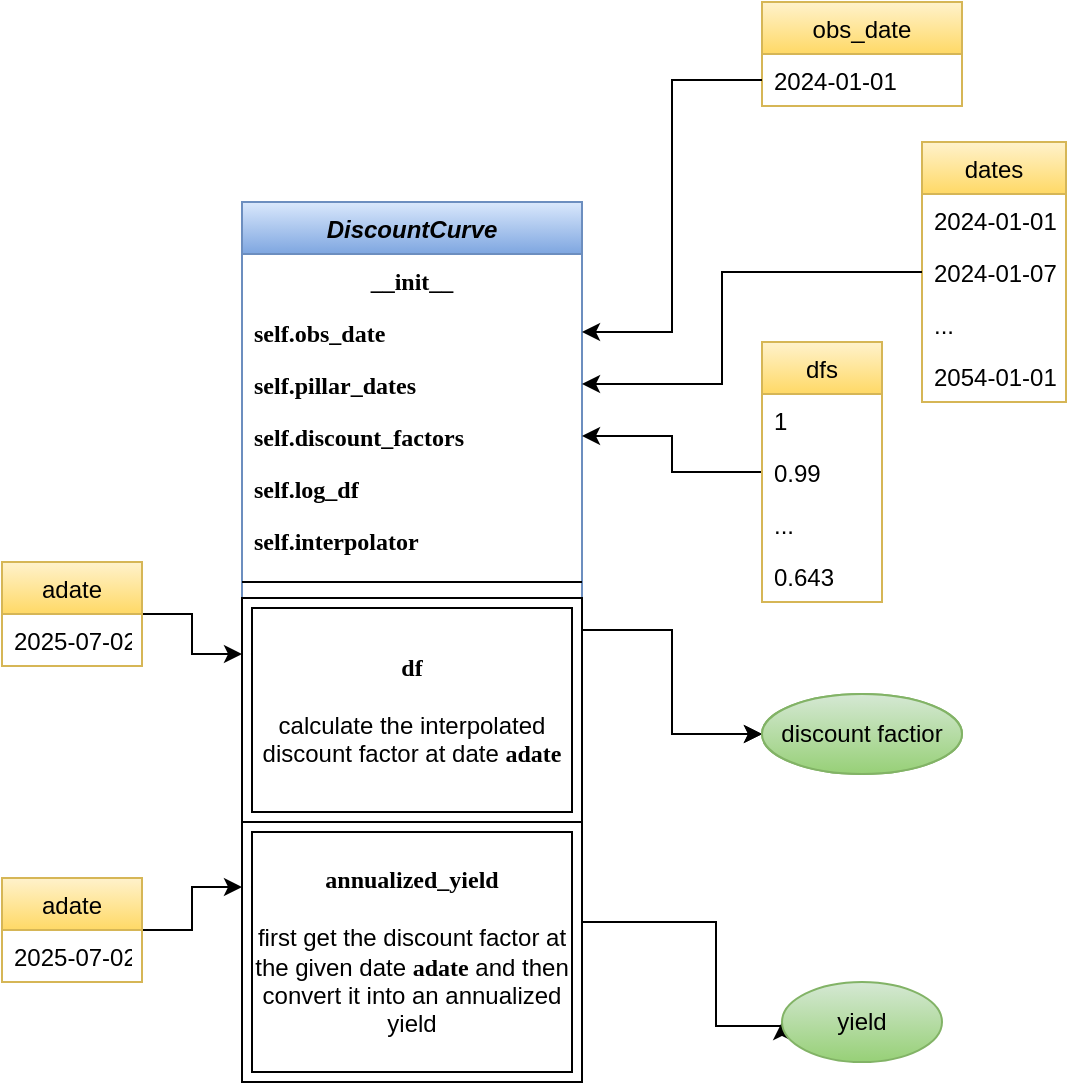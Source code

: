 <mxfile version="24.7.6">
  <diagram id="C5RBs43oDa-KdzZeNtuy" name="Page-1">
    <mxGraphModel dx="978" dy="628" grid="1" gridSize="10" guides="1" tooltips="1" connect="1" arrows="1" fold="1" page="1" pageScale="1" pageWidth="827" pageHeight="1169" math="0" shadow="0">
      <root>
        <mxCell id="WIyWlLk6GJQsqaUBKTNV-0" />
        <mxCell id="WIyWlLk6GJQsqaUBKTNV-1" parent="WIyWlLk6GJQsqaUBKTNV-0" />
        <mxCell id="zkfFHV4jXpPFQw0GAbJ--0" value="DiscountCurve" style="swimlane;fontStyle=3;align=center;verticalAlign=top;childLayout=stackLayout;horizontal=1;startSize=26;horizontalStack=0;resizeParent=1;resizeLast=0;collapsible=1;marginBottom=0;rounded=0;shadow=0;strokeWidth=1;fillColor=#dae8fc;strokeColor=#6c8ebf;gradientColor=#7ea6e0;" parent="WIyWlLk6GJQsqaUBKTNV-1" vertex="1">
          <mxGeometry x="210" y="120" width="170" height="440" as="geometry">
            <mxRectangle x="220" y="120" width="160" height="26" as="alternateBounds" />
          </mxGeometry>
        </mxCell>
        <mxCell id="zkfFHV4jXpPFQw0GAbJ--1" value="__init__" style="text;align=center;verticalAlign=top;spacingLeft=4;spacingRight=4;overflow=hidden;rotatable=0;points=[[0,0.5],[1,0.5]];portConstraint=eastwest;fontFamily=Lucida Console;fontStyle=1" parent="zkfFHV4jXpPFQw0GAbJ--0" vertex="1">
          <mxGeometry y="26" width="170" height="26" as="geometry" />
        </mxCell>
        <mxCell id="V035PnQ6MfVOjCkPTKTB-33" value="self.obs_date" style="text;align=left;verticalAlign=top;spacingLeft=4;spacingRight=4;overflow=hidden;rotatable=0;points=[[0,0.5],[1,0.5]];portConstraint=eastwest;fontFamily=Lucida Console;fontStyle=1" vertex="1" parent="zkfFHV4jXpPFQw0GAbJ--0">
          <mxGeometry y="52" width="170" height="26" as="geometry" />
        </mxCell>
        <mxCell id="zkfFHV4jXpPFQw0GAbJ--2" value="self.pillar_dates" style="text;align=left;verticalAlign=top;spacingLeft=4;spacingRight=4;overflow=hidden;rotatable=0;points=[[0,0.5],[1,0.5]];portConstraint=eastwest;rounded=0;shadow=0;html=0;fontStyle=1;fontFamily=Lucida Console;" parent="zkfFHV4jXpPFQw0GAbJ--0" vertex="1">
          <mxGeometry y="78" width="170" height="26" as="geometry" />
        </mxCell>
        <mxCell id="zkfFHV4jXpPFQw0GAbJ--3" value="self.discount_factors" style="text;align=left;verticalAlign=top;spacingLeft=4;spacingRight=4;overflow=hidden;rotatable=0;points=[[0,0.5],[1,0.5]];portConstraint=eastwest;rounded=0;shadow=0;html=0;fontStyle=1;fontFamily=Lucida Console;" parent="zkfFHV4jXpPFQw0GAbJ--0" vertex="1">
          <mxGeometry y="104" width="170" height="26" as="geometry" />
        </mxCell>
        <mxCell id="V035PnQ6MfVOjCkPTKTB-20" value="self.log_df" style="text;align=left;verticalAlign=top;spacingLeft=4;spacingRight=4;overflow=hidden;rotatable=0;points=[[0,0.5],[1,0.5]];portConstraint=eastwest;rounded=0;shadow=0;html=0;fontStyle=1;fontFamily=Lucida Console;" vertex="1" parent="zkfFHV4jXpPFQw0GAbJ--0">
          <mxGeometry y="130" width="170" height="26" as="geometry" />
        </mxCell>
        <mxCell id="V035PnQ6MfVOjCkPTKTB-19" value="self.interpolator" style="text;align=left;verticalAlign=top;spacingLeft=4;spacingRight=4;overflow=hidden;rotatable=0;points=[[0,0.5],[1,0.5]];portConstraint=eastwest;rounded=0;shadow=0;html=0;fontStyle=1;fontFamily=Lucida Console;" vertex="1" parent="zkfFHV4jXpPFQw0GAbJ--0">
          <mxGeometry y="156" width="170" height="26" as="geometry" />
        </mxCell>
        <mxCell id="zkfFHV4jXpPFQw0GAbJ--4" value="" style="line;html=1;strokeWidth=1;align=left;verticalAlign=middle;spacingTop=-1;spacingLeft=3;spacingRight=3;rotatable=0;labelPosition=right;points=[];portConstraint=eastwest;" parent="zkfFHV4jXpPFQw0GAbJ--0" vertex="1">
          <mxGeometry y="182" width="170" height="16" as="geometry" />
        </mxCell>
        <mxCell id="V035PnQ6MfVOjCkPTKTB-17" value="&lt;font style=&quot;font-weight: bold;&quot; face=&quot;Lucida Console&quot;&gt;df&lt;/font&gt;&lt;br&gt;&lt;br&gt;&lt;font style=&quot;&quot; face=&quot;Helvetica&quot;&gt;calculate the interpolated discount factor at date &lt;/font&gt;&lt;font style=&quot;font-weight: bold;&quot; face=&quot;Lucida Console&quot;&gt;adate&lt;/font&gt;" style="shape=ext;margin=3;double=1;whiteSpace=wrap;html=1;align=center;" vertex="1" parent="zkfFHV4jXpPFQw0GAbJ--0">
          <mxGeometry y="198" width="170" height="112" as="geometry" />
        </mxCell>
        <mxCell id="V035PnQ6MfVOjCkPTKTB-18" value="&lt;b&gt;&lt;font face=&quot;Lucida Console&quot;&gt;annualized_yield&lt;/font&gt;&lt;/b&gt;&lt;br&gt;&lt;br&gt;first get the discount factor at the given date &lt;b&gt;&lt;font face=&quot;Lucida Console&quot;&gt;adate&lt;/font&gt;&lt;/b&gt; and then convert it into an annualized yield" style="shape=ext;margin=3;double=1;whiteSpace=wrap;html=1;align=center;" vertex="1" parent="zkfFHV4jXpPFQw0GAbJ--0">
          <mxGeometry y="310" width="170" height="130" as="geometry" />
        </mxCell>
        <mxCell id="zkfFHV4jXpPFQw0GAbJ--17" value="dates" style="swimlane;fontStyle=0;align=center;verticalAlign=top;childLayout=stackLayout;horizontal=1;startSize=26;horizontalStack=0;resizeParent=1;resizeLast=0;collapsible=1;marginBottom=0;rounded=0;shadow=0;strokeWidth=1;fillColor=#fff2cc;gradientColor=#ffd966;strokeColor=#d6b656;" parent="WIyWlLk6GJQsqaUBKTNV-1" vertex="1">
          <mxGeometry x="550" y="90" width="72" height="130" as="geometry">
            <mxRectangle x="550" y="140" width="160" height="26" as="alternateBounds" />
          </mxGeometry>
        </mxCell>
        <mxCell id="zkfFHV4jXpPFQw0GAbJ--18" value="2024-01-01" style="text;align=left;verticalAlign=top;spacingLeft=4;spacingRight=4;overflow=hidden;rotatable=0;points=[[0,0.5],[1,0.5]];portConstraint=eastwest;" parent="zkfFHV4jXpPFQw0GAbJ--17" vertex="1">
          <mxGeometry y="26" width="72" height="26" as="geometry" />
        </mxCell>
        <mxCell id="zkfFHV4jXpPFQw0GAbJ--19" value="2024-01-07" style="text;align=left;verticalAlign=top;spacingLeft=4;spacingRight=4;overflow=hidden;rotatable=0;points=[[0,0.5],[1,0.5]];portConstraint=eastwest;rounded=0;shadow=0;html=0;" parent="zkfFHV4jXpPFQw0GAbJ--17" vertex="1">
          <mxGeometry y="52" width="72" height="26" as="geometry" />
        </mxCell>
        <mxCell id="zkfFHV4jXpPFQw0GAbJ--20" value="..." style="text;align=left;verticalAlign=top;spacingLeft=4;spacingRight=4;overflow=hidden;rotatable=0;points=[[0,0.5],[1,0.5]];portConstraint=eastwest;rounded=0;shadow=0;html=0;" parent="zkfFHV4jXpPFQw0GAbJ--17" vertex="1">
          <mxGeometry y="78" width="72" height="26" as="geometry" />
        </mxCell>
        <mxCell id="zkfFHV4jXpPFQw0GAbJ--21" value="2054-01-01" style="text;align=left;verticalAlign=top;spacingLeft=4;spacingRight=4;overflow=hidden;rotatable=0;points=[[0,0.5],[1,0.5]];portConstraint=eastwest;rounded=0;shadow=0;html=0;" parent="zkfFHV4jXpPFQw0GAbJ--17" vertex="1">
          <mxGeometry y="104" width="72" height="26" as="geometry" />
        </mxCell>
        <mxCell id="V035PnQ6MfVOjCkPTKTB-15" style="edgeStyle=orthogonalEdgeStyle;rounded=0;orthogonalLoop=1;jettySize=auto;html=1;entryX=1;entryY=0.5;entryDx=0;entryDy=0;" edge="1" parent="WIyWlLk6GJQsqaUBKTNV-1" source="V035PnQ6MfVOjCkPTKTB-3" target="zkfFHV4jXpPFQw0GAbJ--3">
          <mxGeometry relative="1" as="geometry" />
        </mxCell>
        <mxCell id="V035PnQ6MfVOjCkPTKTB-3" value="dfs" style="swimlane;fontStyle=0;align=center;verticalAlign=top;childLayout=stackLayout;horizontal=1;startSize=26;horizontalStack=0;resizeParent=1;resizeLast=0;collapsible=1;marginBottom=0;rounded=0;shadow=0;strokeWidth=1;fillColor=#fff2cc;gradientColor=#ffd966;strokeColor=#d6b656;" vertex="1" parent="WIyWlLk6GJQsqaUBKTNV-1">
          <mxGeometry x="470" y="190" width="60" height="130" as="geometry">
            <mxRectangle x="550" y="140" width="160" height="26" as="alternateBounds" />
          </mxGeometry>
        </mxCell>
        <mxCell id="V035PnQ6MfVOjCkPTKTB-4" value="1" style="text;align=left;verticalAlign=top;spacingLeft=4;spacingRight=4;overflow=hidden;rotatable=0;points=[[0,0.5],[1,0.5]];portConstraint=eastwest;" vertex="1" parent="V035PnQ6MfVOjCkPTKTB-3">
          <mxGeometry y="26" width="60" height="26" as="geometry" />
        </mxCell>
        <mxCell id="V035PnQ6MfVOjCkPTKTB-5" value="0.99" style="text;align=left;verticalAlign=top;spacingLeft=4;spacingRight=4;overflow=hidden;rotatable=0;points=[[0,0.5],[1,0.5]];portConstraint=eastwest;rounded=0;shadow=0;html=0;" vertex="1" parent="V035PnQ6MfVOjCkPTKTB-3">
          <mxGeometry y="52" width="60" height="26" as="geometry" />
        </mxCell>
        <mxCell id="V035PnQ6MfVOjCkPTKTB-6" value="..." style="text;align=left;verticalAlign=top;spacingLeft=4;spacingRight=4;overflow=hidden;rotatable=0;points=[[0,0.5],[1,0.5]];portConstraint=eastwest;rounded=0;shadow=0;html=0;" vertex="1" parent="V035PnQ6MfVOjCkPTKTB-3">
          <mxGeometry y="78" width="60" height="26" as="geometry" />
        </mxCell>
        <mxCell id="V035PnQ6MfVOjCkPTKTB-7" value="0.643" style="text;align=left;verticalAlign=top;spacingLeft=4;spacingRight=4;overflow=hidden;rotatable=0;points=[[0,0.5],[1,0.5]];portConstraint=eastwest;rounded=0;shadow=0;html=0;" vertex="1" parent="V035PnQ6MfVOjCkPTKTB-3">
          <mxGeometry y="104" width="60" height="26" as="geometry" />
        </mxCell>
        <mxCell id="V035PnQ6MfVOjCkPTKTB-8" value="obs_date" style="swimlane;fontStyle=0;align=center;verticalAlign=top;childLayout=stackLayout;horizontal=1;startSize=26;horizontalStack=0;resizeParent=1;resizeLast=0;collapsible=1;marginBottom=0;rounded=0;shadow=0;strokeWidth=1;fillColor=#fff2cc;gradientColor=#ffd966;strokeColor=#d6b656;" vertex="1" parent="WIyWlLk6GJQsqaUBKTNV-1">
          <mxGeometry x="470" y="20" width="100" height="52" as="geometry">
            <mxRectangle x="550" y="140" width="160" height="26" as="alternateBounds" />
          </mxGeometry>
        </mxCell>
        <mxCell id="V035PnQ6MfVOjCkPTKTB-9" value="2024-01-01" style="text;align=left;verticalAlign=top;spacingLeft=4;spacingRight=4;overflow=hidden;rotatable=0;points=[[0,0.5],[1,0.5]];portConstraint=eastwest;" vertex="1" parent="V035PnQ6MfVOjCkPTKTB-8">
          <mxGeometry y="26" width="100" height="26" as="geometry" />
        </mxCell>
        <mxCell id="V035PnQ6MfVOjCkPTKTB-13" style="edgeStyle=orthogonalEdgeStyle;rounded=0;orthogonalLoop=1;jettySize=auto;html=1;exitX=0;exitY=0.5;exitDx=0;exitDy=0;entryX=1;entryY=0.5;entryDx=0;entryDy=0;" edge="1" parent="WIyWlLk6GJQsqaUBKTNV-1" source="V035PnQ6MfVOjCkPTKTB-9" target="V035PnQ6MfVOjCkPTKTB-33">
          <mxGeometry relative="1" as="geometry">
            <Array as="points">
              <mxPoint x="425" y="59" />
              <mxPoint x="425" y="185" />
            </Array>
          </mxGeometry>
        </mxCell>
        <mxCell id="V035PnQ6MfVOjCkPTKTB-14" style="edgeStyle=orthogonalEdgeStyle;rounded=0;orthogonalLoop=1;jettySize=auto;html=1;exitX=0;exitY=0.5;exitDx=0;exitDy=0;entryX=1;entryY=0.5;entryDx=0;entryDy=0;" edge="1" parent="WIyWlLk6GJQsqaUBKTNV-1" source="zkfFHV4jXpPFQw0GAbJ--19" target="zkfFHV4jXpPFQw0GAbJ--2">
          <mxGeometry relative="1" as="geometry">
            <Array as="points">
              <mxPoint x="450" y="155" />
              <mxPoint x="450" y="211" />
            </Array>
          </mxGeometry>
        </mxCell>
        <mxCell id="V035PnQ6MfVOjCkPTKTB-23" style="edgeStyle=orthogonalEdgeStyle;rounded=0;orthogonalLoop=1;jettySize=auto;html=1;entryX=0;entryY=0.25;entryDx=0;entryDy=0;" edge="1" parent="WIyWlLk6GJQsqaUBKTNV-1" source="V035PnQ6MfVOjCkPTKTB-21" target="V035PnQ6MfVOjCkPTKTB-17">
          <mxGeometry relative="1" as="geometry" />
        </mxCell>
        <mxCell id="V035PnQ6MfVOjCkPTKTB-21" value="adate" style="swimlane;fontStyle=0;align=center;verticalAlign=top;childLayout=stackLayout;horizontal=1;startSize=26;horizontalStack=0;resizeParent=1;resizeLast=0;collapsible=1;marginBottom=0;rounded=0;shadow=0;strokeWidth=1;fillColor=#fff2cc;gradientColor=#ffd966;strokeColor=#d6b656;" vertex="1" parent="WIyWlLk6GJQsqaUBKTNV-1">
          <mxGeometry x="90" y="300" width="70" height="52" as="geometry">
            <mxRectangle x="550" y="140" width="160" height="26" as="alternateBounds" />
          </mxGeometry>
        </mxCell>
        <mxCell id="V035PnQ6MfVOjCkPTKTB-22" value="2025-07-02" style="text;align=left;verticalAlign=top;spacingLeft=4;spacingRight=4;overflow=hidden;rotatable=0;points=[[0,0.5],[1,0.5]];portConstraint=eastwest;" vertex="1" parent="V035PnQ6MfVOjCkPTKTB-21">
          <mxGeometry y="26" width="70" height="26" as="geometry" />
        </mxCell>
        <mxCell id="V035PnQ6MfVOjCkPTKTB-24" value="discount factior" style="ellipse;whiteSpace=wrap;html=1;align=center;fillColor=#d5e8d4;gradientColor=#97d077;strokeColor=#82b366;" vertex="1" parent="WIyWlLk6GJQsqaUBKTNV-1">
          <mxGeometry x="470" y="366" width="100" height="40" as="geometry" />
        </mxCell>
        <mxCell id="V035PnQ6MfVOjCkPTKTB-25" style="edgeStyle=orthogonalEdgeStyle;rounded=0;orthogonalLoop=1;jettySize=auto;html=1;entryX=0;entryY=0.5;entryDx=0;entryDy=0;" edge="1" parent="WIyWlLk6GJQsqaUBKTNV-1" source="V035PnQ6MfVOjCkPTKTB-17" target="V035PnQ6MfVOjCkPTKTB-24">
          <mxGeometry relative="1" as="geometry">
            <Array as="points">
              <mxPoint x="425" y="334" />
              <mxPoint x="425" y="386" />
            </Array>
          </mxGeometry>
        </mxCell>
        <mxCell id="V035PnQ6MfVOjCkPTKTB-26" style="edgeStyle=orthogonalEdgeStyle;rounded=0;orthogonalLoop=1;jettySize=auto;html=1;entryX=0;entryY=0.5;entryDx=0;entryDy=0;" edge="1" target="V035PnQ6MfVOjCkPTKTB-27" parent="WIyWlLk6GJQsqaUBKTNV-1">
          <mxGeometry relative="1" as="geometry">
            <mxPoint x="380" y="334" as="sourcePoint" />
            <Array as="points">
              <mxPoint x="425" y="334" />
              <mxPoint x="425" y="386" />
            </Array>
          </mxGeometry>
        </mxCell>
        <mxCell id="V035PnQ6MfVOjCkPTKTB-27" value="discount factior" style="ellipse;whiteSpace=wrap;html=1;align=center;fillColor=#d5e8d4;gradientColor=#97d077;strokeColor=#82b366;" vertex="1" parent="WIyWlLk6GJQsqaUBKTNV-1">
          <mxGeometry x="470" y="366" width="100" height="40" as="geometry" />
        </mxCell>
        <mxCell id="V035PnQ6MfVOjCkPTKTB-28" style="edgeStyle=orthogonalEdgeStyle;rounded=0;orthogonalLoop=1;jettySize=auto;html=1;entryX=0;entryY=0.5;entryDx=0;entryDy=0;exitX=1;exitY=0.5;exitDx=0;exitDy=0;" edge="1" parent="WIyWlLk6GJQsqaUBKTNV-1" target="V035PnQ6MfVOjCkPTKTB-29">
          <mxGeometry relative="1" as="geometry">
            <mxPoint x="380" y="495" as="sourcePoint" />
            <Array as="points">
              <mxPoint x="380" y="480" />
              <mxPoint x="447" y="480" />
              <mxPoint x="447" y="532" />
            </Array>
          </mxGeometry>
        </mxCell>
        <mxCell id="V035PnQ6MfVOjCkPTKTB-29" value="yield" style="ellipse;whiteSpace=wrap;html=1;align=center;fillColor=#d5e8d4;gradientColor=#97d077;strokeColor=#82b366;" vertex="1" parent="WIyWlLk6GJQsqaUBKTNV-1">
          <mxGeometry x="480" y="510" width="80" height="40" as="geometry" />
        </mxCell>
        <mxCell id="V035PnQ6MfVOjCkPTKTB-30" style="edgeStyle=orthogonalEdgeStyle;rounded=0;orthogonalLoop=1;jettySize=auto;html=1;entryX=0;entryY=0.25;entryDx=0;entryDy=0;" edge="1" parent="WIyWlLk6GJQsqaUBKTNV-1" source="V035PnQ6MfVOjCkPTKTB-31" target="V035PnQ6MfVOjCkPTKTB-18">
          <mxGeometry relative="1" as="geometry">
            <mxPoint x="274" y="430.0" as="targetPoint" />
          </mxGeometry>
        </mxCell>
        <mxCell id="V035PnQ6MfVOjCkPTKTB-31" value="adate" style="swimlane;fontStyle=0;align=center;verticalAlign=top;childLayout=stackLayout;horizontal=1;startSize=26;horizontalStack=0;resizeParent=1;resizeLast=0;collapsible=1;marginBottom=0;rounded=0;shadow=0;strokeWidth=1;fillColor=#fff2cc;gradientColor=#ffd966;strokeColor=#d6b656;" vertex="1" parent="WIyWlLk6GJQsqaUBKTNV-1">
          <mxGeometry x="90" y="458" width="70" height="52" as="geometry">
            <mxRectangle x="550" y="140" width="160" height="26" as="alternateBounds" />
          </mxGeometry>
        </mxCell>
        <mxCell id="V035PnQ6MfVOjCkPTKTB-32" value="2025-07-02" style="text;align=left;verticalAlign=top;spacingLeft=4;spacingRight=4;overflow=hidden;rotatable=0;points=[[0,0.5],[1,0.5]];portConstraint=eastwest;" vertex="1" parent="V035PnQ6MfVOjCkPTKTB-31">
          <mxGeometry y="26" width="70" height="26" as="geometry" />
        </mxCell>
      </root>
    </mxGraphModel>
  </diagram>
</mxfile>
